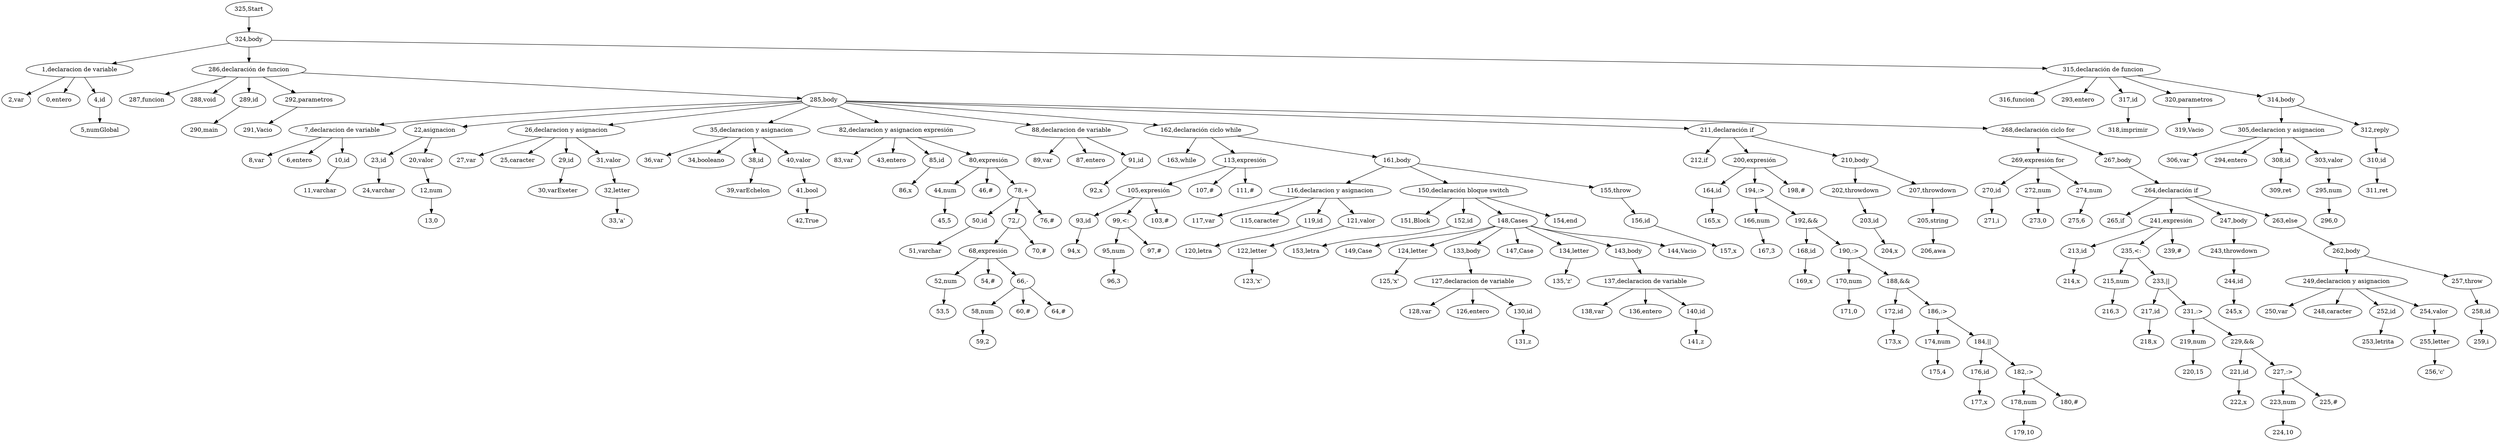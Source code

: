 digraph {
"325,Start" -> "324,body";
"324,body" -> "1,declaracion de variable";
"1,declaracion de variable" -> "2,var";
"1,declaracion de variable" -> "0,entero";
"1,declaracion de variable" -> "4,id";
"4,id" -> "5,numGlobal";
"324,body" -> "286,declaración de funcion";
"286,declaración de funcion" -> "287,funcion";
"286,declaración de funcion" -> "288,void";
"286,declaración de funcion" -> "289,id";
"289,id" -> "290,main";
"286,declaración de funcion" -> "292,parametros";
"292,parametros" -> "291,Vacio";
"286,declaración de funcion" -> "285,body";
"285,body" -> "7,declaracion de variable";
"7,declaracion de variable" -> "8,var";
"7,declaracion de variable" -> "6,entero";
"7,declaracion de variable" -> "10,id";
"10,id" -> "11,varchar";
"285,body" -> "22,asignacion";
"22,asignacion" -> "23,id";
"23,id" -> "24,varchar";
"22,asignacion" -> "20,valor";
"20,valor" -> "12,num";
"12,num" -> "13,0";
"285,body" -> "26,declaracion y asignacion";
"26,declaracion y asignacion" -> "27,var";
"26,declaracion y asignacion" -> "25,caracter";
"26,declaracion y asignacion" -> "29,id";
"29,id" -> "30,varExeter";
"26,declaracion y asignacion" -> "31,valor";
"31,valor" -> "32,letter";
"32,letter" -> "33,'a'";
"285,body" -> "35,declaracion y asignacion";
"35,declaracion y asignacion" -> "36,var";
"35,declaracion y asignacion" -> "34,booleano";
"35,declaracion y asignacion" -> "38,id";
"38,id" -> "39,varEchelon";
"35,declaracion y asignacion" -> "40,valor";
"40,valor" -> "41,bool";
"41,bool" -> "42,True";
"285,body" -> "82,declaracion y asignacion expresión";
"82,declaracion y asignacion expresión" -> "83,var";
"82,declaracion y asignacion expresión" -> "43,entero";
"82,declaracion y asignacion expresión" -> "85,id";
"85,id" -> "86,x";
"82,declaracion y asignacion expresión" -> "80,expresión";
"80,expresión" -> "44,num";
"44,num" -> "45,5";
"80,expresión" -> "46,#";
"80,expresión" -> "78,+";
"78,+" -> "50,id";
"50,id" -> "51,varchar";
"78,+" -> "72,/";
"72,/" -> "68,expresión";
"68,expresión" -> "52,num";
"52,num" -> "53,5";
"68,expresión" -> "54,#";
"68,expresión" -> "66,-";
"66,-" -> "58,num";
"58,num" -> "59,2";
"66,-" -> "60,#";
"66,-" -> "64,#";
"72,/" -> "70,#";
"78,+" -> "76,#";
"285,body" -> "88,declaracion de variable";
"88,declaracion de variable" -> "89,var";
"88,declaracion de variable" -> "87,entero";
"88,declaracion de variable" -> "91,id";
"91,id" -> "92,x";
"285,body" -> "162,declaración ciclo while";
"162,declaración ciclo while" -> "163,while";
"162,declaración ciclo while" -> "113,expresión";
"113,expresión" -> "105,expresión";
"105,expresión" -> "93,id";
"93,id" -> "94,x";
"105,expresión" -> "99,<:";
"99,<:" -> "95,num";
"95,num" -> "96,3";
"99,<:" -> "97,#";
"105,expresión" -> "103,#";
"113,expresión" -> "107,#";
"113,expresión" -> "111,#";
"162,declaración ciclo while" -> "161,body";
"161,body" -> "116,declaracion y asignacion";
"116,declaracion y asignacion" -> "117,var";
"116,declaracion y asignacion" -> "115,caracter";
"116,declaracion y asignacion" -> "119,id";
"119,id" -> "120,letra";
"116,declaracion y asignacion" -> "121,valor";
"121,valor" -> "122,letter";
"122,letter" -> "123,'x'";
"161,body" -> "150,declaración bloque switch";
"150,declaración bloque switch" -> "151,Block";
"150,declaración bloque switch" -> "152,id";
"152,id" -> "153,letra";
"150,declaración bloque switch" -> "148,Cases";
"148,Cases" -> "149,Case";
"148,Cases" -> "124,letter";
"124,letter" -> "125,'x'";
"148,Cases" -> "133,body";
"133,body" -> "127,declaracion de variable";
"127,declaracion de variable" -> "128,var";
"127,declaracion de variable" -> "126,entero";
"127,declaracion de variable" -> "130,id";
"130,id" -> "131,z";
"148,Cases" -> "147,Case";
"148,Cases" -> "134,letter";
"134,letter" -> "135,'z'";
"148,Cases" -> "143,body";
"143,body" -> "137,declaracion de variable";
"137,declaracion de variable" -> "138,var";
"137,declaracion de variable" -> "136,entero";
"137,declaracion de variable" -> "140,id";
"140,id" -> "141,z";
"148,Cases" -> "144,Vacio";
"150,declaración bloque switch" -> "154,end";
"161,body" -> "155,throw";
"155,throw" -> "156,id";
"156,id" -> "157,x";
"285,body" -> "211,declaración if";
"211,declaración if" -> "212,if";
"211,declaración if" -> "200,expresión";
"200,expresión" -> "164,id";
"164,id" -> "165,x";
"200,expresión" -> "194,:>";
"194,:>" -> "166,num";
"166,num" -> "167,3";
"194,:>" -> "192,&&";
"192,&&" -> "168,id";
"168,id" -> "169,x";
"192,&&" -> "190,:>";
"190,:>" -> "170,num";
"170,num" -> "171,0";
"190,:>" -> "188,&&";
"188,&&" -> "172,id";
"172,id" -> "173,x";
"188,&&" -> "186,:>";
"186,:>" -> "174,num";
"174,num" -> "175,4";
"186,:>" -> "184,||";
"184,||" -> "176,id";
"176,id" -> "177,x";
"184,||" -> "182,:>";
"182,:>" -> "178,num";
"178,num" -> "179,10";
"182,:>" -> "180,#";
"200,expresión" -> "198,#";
"211,declaración if" -> "210,body";
"210,body" -> "202,throwdown";
"202,throwdown" -> "203,id";
"203,id" -> "204,x";
"210,body" -> "207,throwdown";
"207,throwdown" -> "205,string";
"205,string" -> "206,awa";
"285,body" -> "268,declaración ciclo for";
"268,declaración ciclo for" -> "269,expresión for";
"269,expresión for" -> "270,id";
"270,id" -> "271,i";
"269,expresión for" -> "272,num";
"272,num" -> "273,0";
"269,expresión for" -> "274,num";
"274,num" -> "275,6";
"268,declaración ciclo for" -> "267,body";
"267,body" -> "264,declaración if";
"264,declaración if" -> "265,if";
"264,declaración if" -> "241,expresión";
"241,expresión" -> "213,id";
"213,id" -> "214,x";
"241,expresión" -> "235,<:";
"235,<:" -> "215,num";
"215,num" -> "216,3";
"235,<:" -> "233,||";
"233,||" -> "217,id";
"217,id" -> "218,x";
"233,||" -> "231,:>";
"231,:>" -> "219,num";
"219,num" -> "220,15";
"231,:>" -> "229,&&";
"229,&&" -> "221,id";
"221,id" -> "222,x";
"229,&&" -> "227,:>";
"227,:>" -> "223,num";
"223,num" -> "224,10";
"227,:>" -> "225,#";
"241,expresión" -> "239,#";
"264,declaración if" -> "247,body";
"247,body" -> "243,throwdown";
"243,throwdown" -> "244,id";
"244,id" -> "245,x";
"264,declaración if" -> "263,else";
"263,else" -> "262,body";
"262,body" -> "249,declaracion y asignacion";
"249,declaracion y asignacion" -> "250,var";
"249,declaracion y asignacion" -> "248,caracter";
"249,declaracion y asignacion" -> "252,id";
"252,id" -> "253,letrita";
"249,declaracion y asignacion" -> "254,valor";
"254,valor" -> "255,letter";
"255,letter" -> "256,'c'";
"262,body" -> "257,throw";
"257,throw" -> "258,id";
"258,id" -> "259,i";
"324,body" -> "315,declaración de funcion";
"315,declaración de funcion" -> "316,funcion";
"315,declaración de funcion" -> "293,entero";
"315,declaración de funcion" -> "317,id";
"317,id" -> "318,imprimir";
"315,declaración de funcion" -> "320,parametros";
"320,parametros" -> "319,Vacio";
"315,declaración de funcion" -> "314,body";
"314,body" -> "305,declaracion y asignacion";
"305,declaracion y asignacion" -> "306,var";
"305,declaracion y asignacion" -> "294,entero";
"305,declaracion y asignacion" -> "308,id";
"308,id" -> "309,ret";
"305,declaracion y asignacion" -> "303,valor";
"303,valor" -> "295,num";
"295,num" -> "296,0";
"314,body" -> "312,reply";
"312,reply" -> "310,id";
"310,id" -> "311,ret";

}